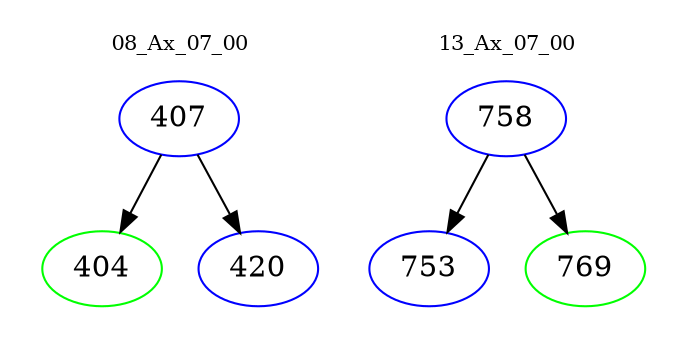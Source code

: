 digraph{
subgraph cluster_0 {
color = white
label = "08_Ax_07_00";
fontsize=10;
T0_407 [label="407", color="blue"]
T0_407 -> T0_404 [color="black"]
T0_404 [label="404", color="green"]
T0_407 -> T0_420 [color="black"]
T0_420 [label="420", color="blue"]
}
subgraph cluster_1 {
color = white
label = "13_Ax_07_00";
fontsize=10;
T1_758 [label="758", color="blue"]
T1_758 -> T1_753 [color="black"]
T1_753 [label="753", color="blue"]
T1_758 -> T1_769 [color="black"]
T1_769 [label="769", color="green"]
}
}
